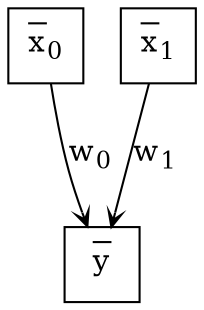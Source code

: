 digraph g {
  edge [arrowhead=none];
  graph [ranksep=0.75];

  node [shape=square,width=0.5,fixedsize=true];   
 
  x0 [label=<<O>x</O><SUB>0</SUB>>];
  x1 [label=<<O>x</O><SUB>1</SUB>>];
  y [label=<<O>y</O>>];
    
  edge [arrowhead=open, arrowsize=0.7]
  x0 -> y [label=<w<SUB>0</SUB>>];
  x1 -> y [label=<w<SUB>1</SUB>>];
}